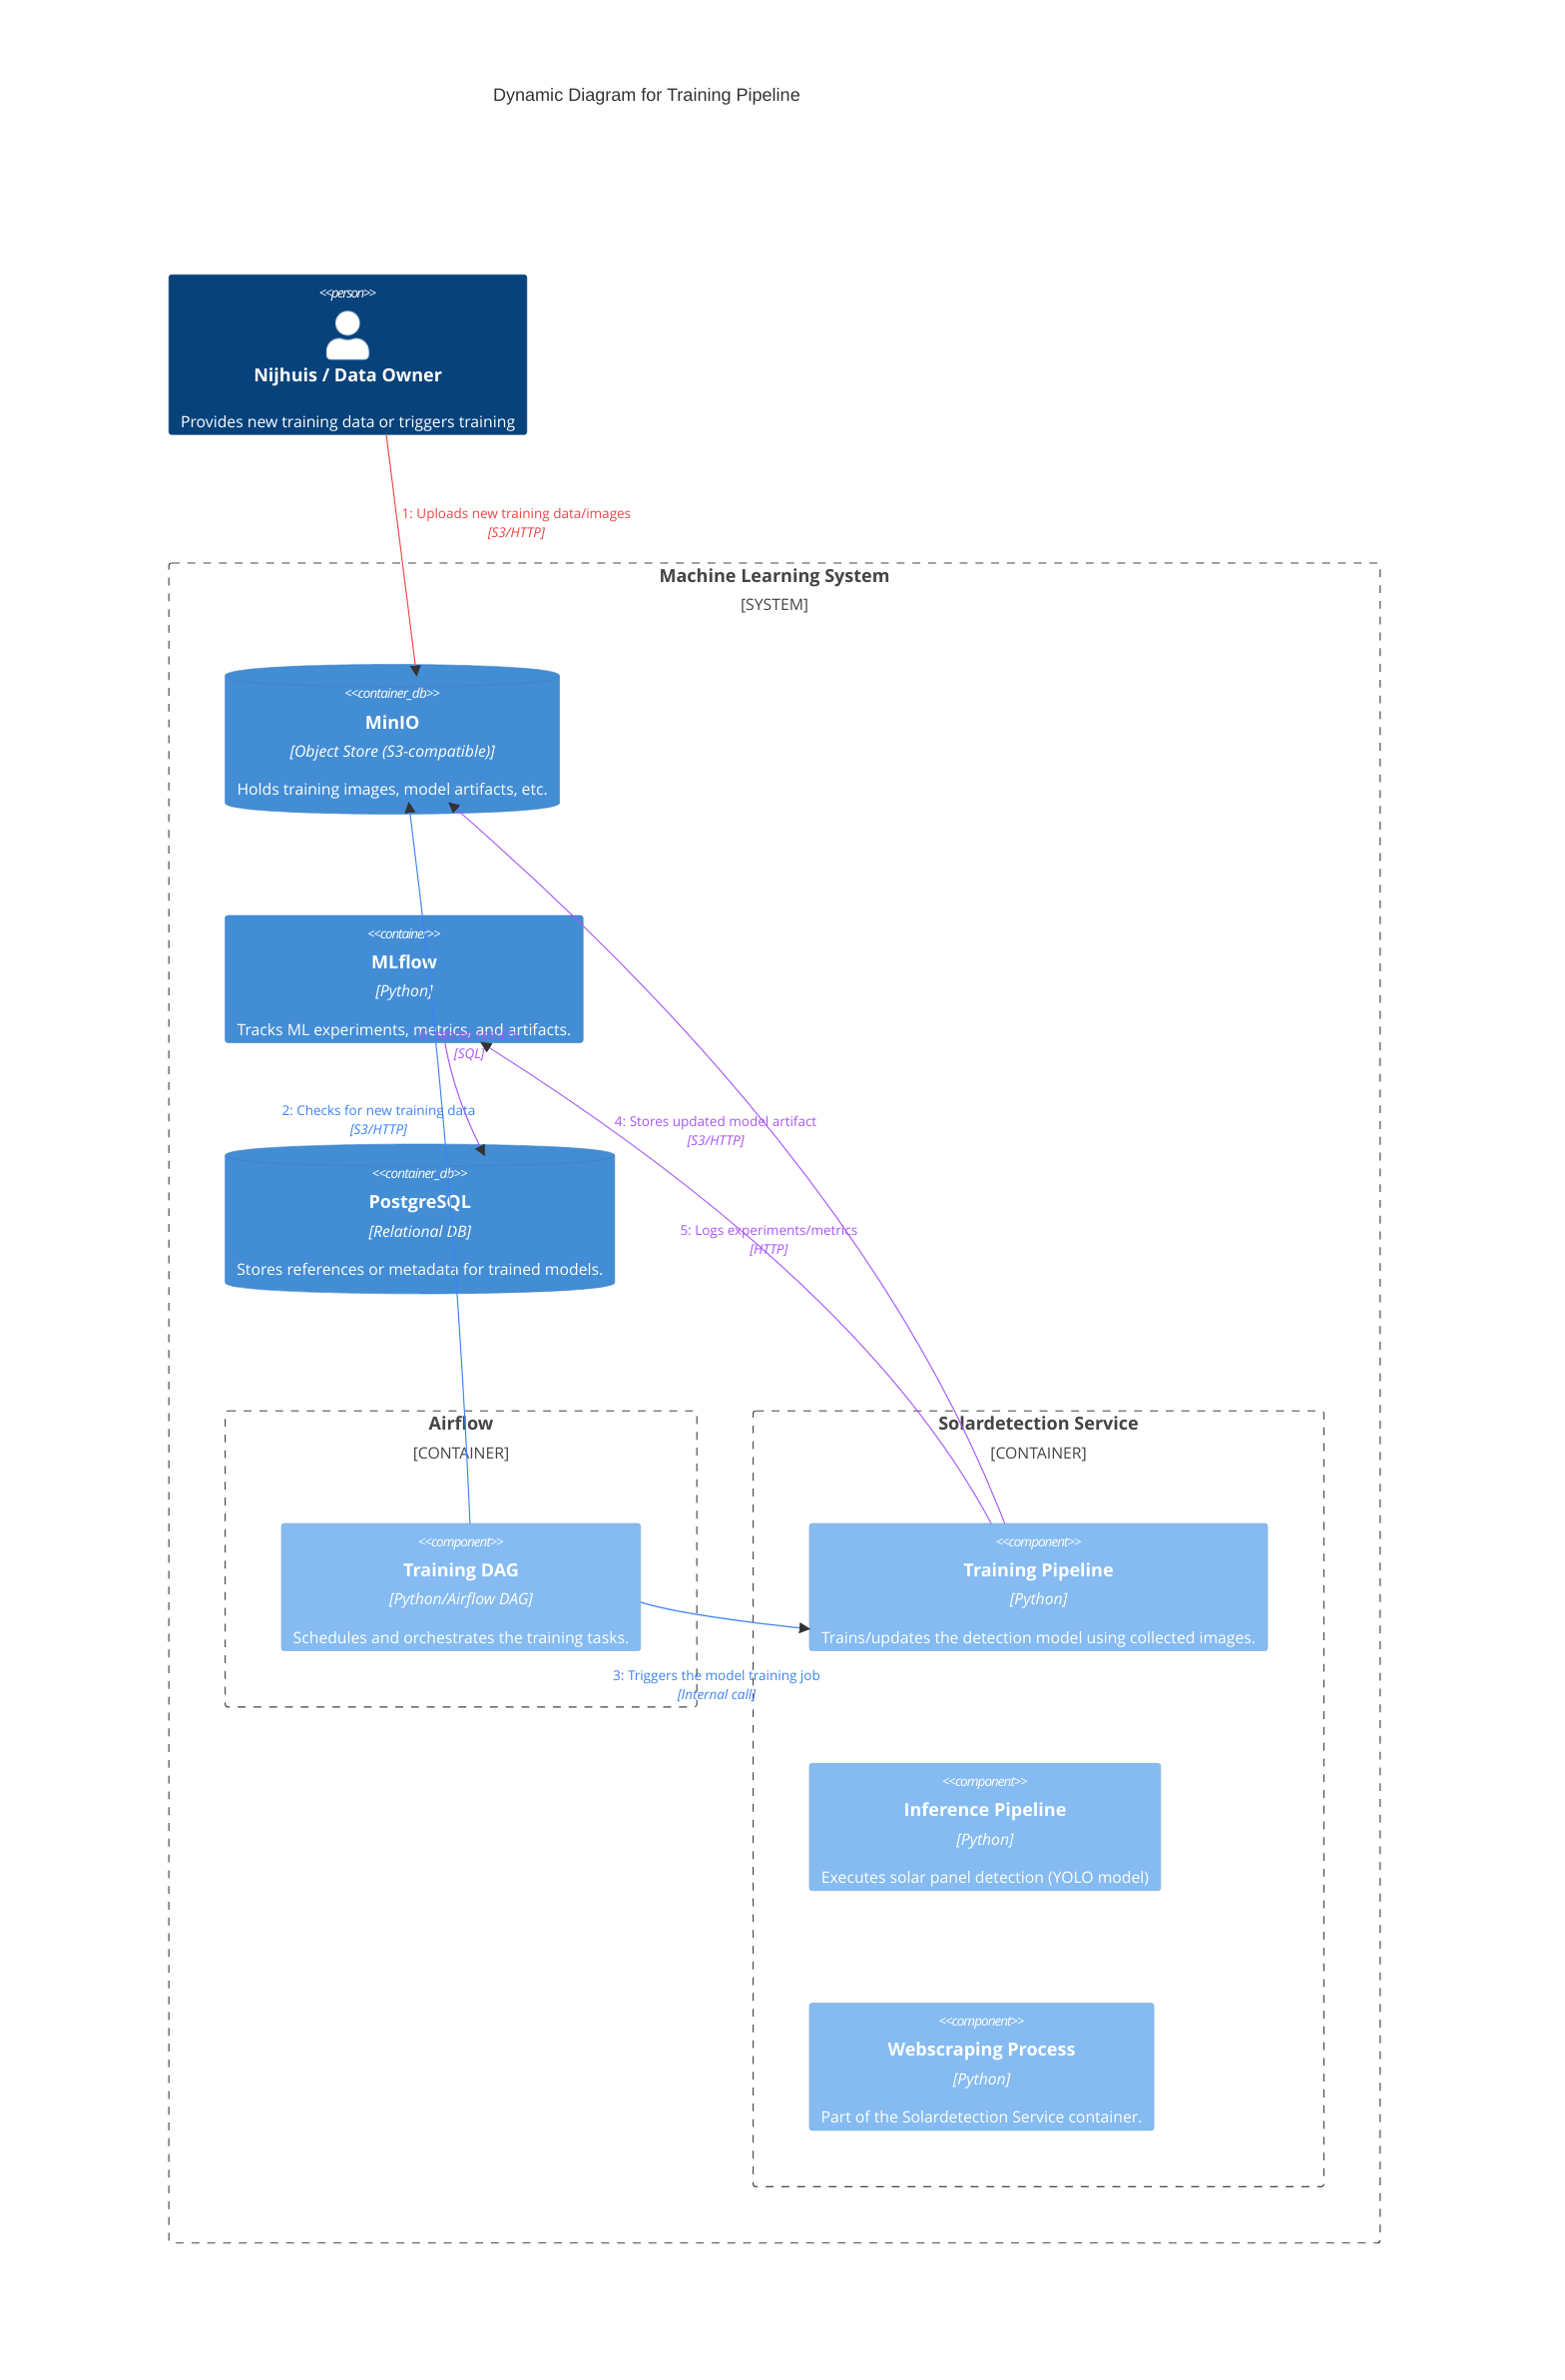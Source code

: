 C4Dynamic
title Dynamic Diagram for Training Pipeline

%% Participants and Boundaries
Person(user, "Nijhuis / Data Owner", "Provides new training data or triggers training")
System_Boundary(s, "Machine Learning System") {
    ContainerDb(minio, "MinIO", "Object Store (S3-compatible)", "Holds training images, model artifacts, etc.")
    Container_Boundary(airflow, "Airflow") {
        Component(trainingDag, "Training DAG", "Python/Airflow DAG", "Schedules and orchestrates the training tasks.")
    }
    Container_Boundary(pipeline, "Solardetection Service") {
        Component(training, "Training Pipeline", "Python", "Trains/updates the detection model using collected images.")
        Component(inference, "Inference Pipeline", "Python", "Executes solar panel detection (YOLO model)")
        Component(webscraping, "Webscraping Process", "Python", "Part of the Solardetection Service container.")
    }
    Container(mlflow, "MLflow", "Python", "Tracks ML experiments, metrics, and artifacts.")
    ContainerDb(postgres, "PostgreSQL", "Relational DB", "Stores references or metadata for trained models.")
}

%% Relationships (Training Process Flow)
Rel(user, minio, "Uploads new training data/images", "S3/HTTP")
Rel(trainingDag, minio, "Checks for new training data", "S3/HTTP")
Rel(trainingDag, training, "Triggers the model training job", "Internal call")
Rel(training, minio, "4. Loads training images", "S3/HTTP")
Rel(training, mlflow, "Logs experiments/metrics", "HTTP")
Rel(training, minio, "Stores updated model artifact", "S3/HTTP")
Rel(mlflow, postgres, "stores results", "SQL")

%% Styling for lines (optional)
UpdateRelStyle(user, minio, $textColor="#ef4444", $lineColor="#ef4444", $offsetX="0", $offsetY="-40")
UpdateRelStyle(trainingDag, training, $textColor="#3b82f6", $lineColor="#3b82f6", $offsetX="-100", $offsetY="50")
UpdateRelStyle(trainingDag, minio, $textColor="#3b82f6", $lineColor="#3b82f6", $offsetX="-140", $offsetY="-50")
UpdateRelStyle(training, minio, $textColor="#a855f7", $lineColor="#a855f7", $offsetX="-100", $offsetY="-40")
UpdateRelStyle(training, mlflow, $textColor="#a855f7", $lineColor="#a855f7", $offsetX="-50", $offsetY="-50")
UpdateRelStyle(mlflow, postgres, $textColor="#a855f7", $lineColor="#a855f7", $offsetX="-40", $offsetY="-60")
